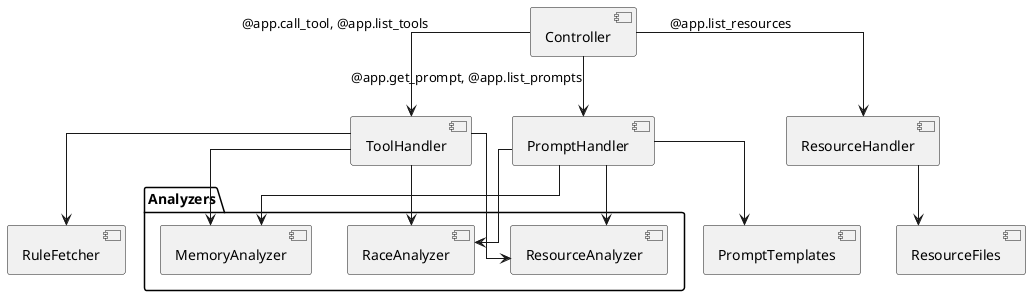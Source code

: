 @startuml
top to bottom direction
skinparam linetype ortho
skinparam ComponentSpacing 130
skinparam NodeSpacing 100
skinparam PackagePadding 80

component "Controller" as CONTROLLER
component "ToolHandler"
component "PromptHandler"
component "ResourceHandler"
package "Analyzers" {
  component "MemoryAnalyzer"
  component "ResourceAnalyzer"
  component "RaceAnalyzer"
}
component "RuleFetcher"
component "PromptTemplates"
component "ResourceFiles"

CONTROLLER --> ToolHandler : @app.call_tool, @app.list_tools
CONTROLLER --> PromptHandler : @app.get_prompt, @app.list_prompts
CONTROLLER --> ResourceHandler : @app.list_resources

ToolHandler --> MemoryAnalyzer
ToolHandler --> ResourceAnalyzer
ToolHandler --> RaceAnalyzer
ToolHandler --> RuleFetcher

PromptHandler --> PromptTemplates
PromptHandler --> MemoryAnalyzer
PromptHandler --> ResourceAnalyzer
PromptHandler --> RaceAnalyzer

ResourceHandler --> ResourceFiles

@enduml
